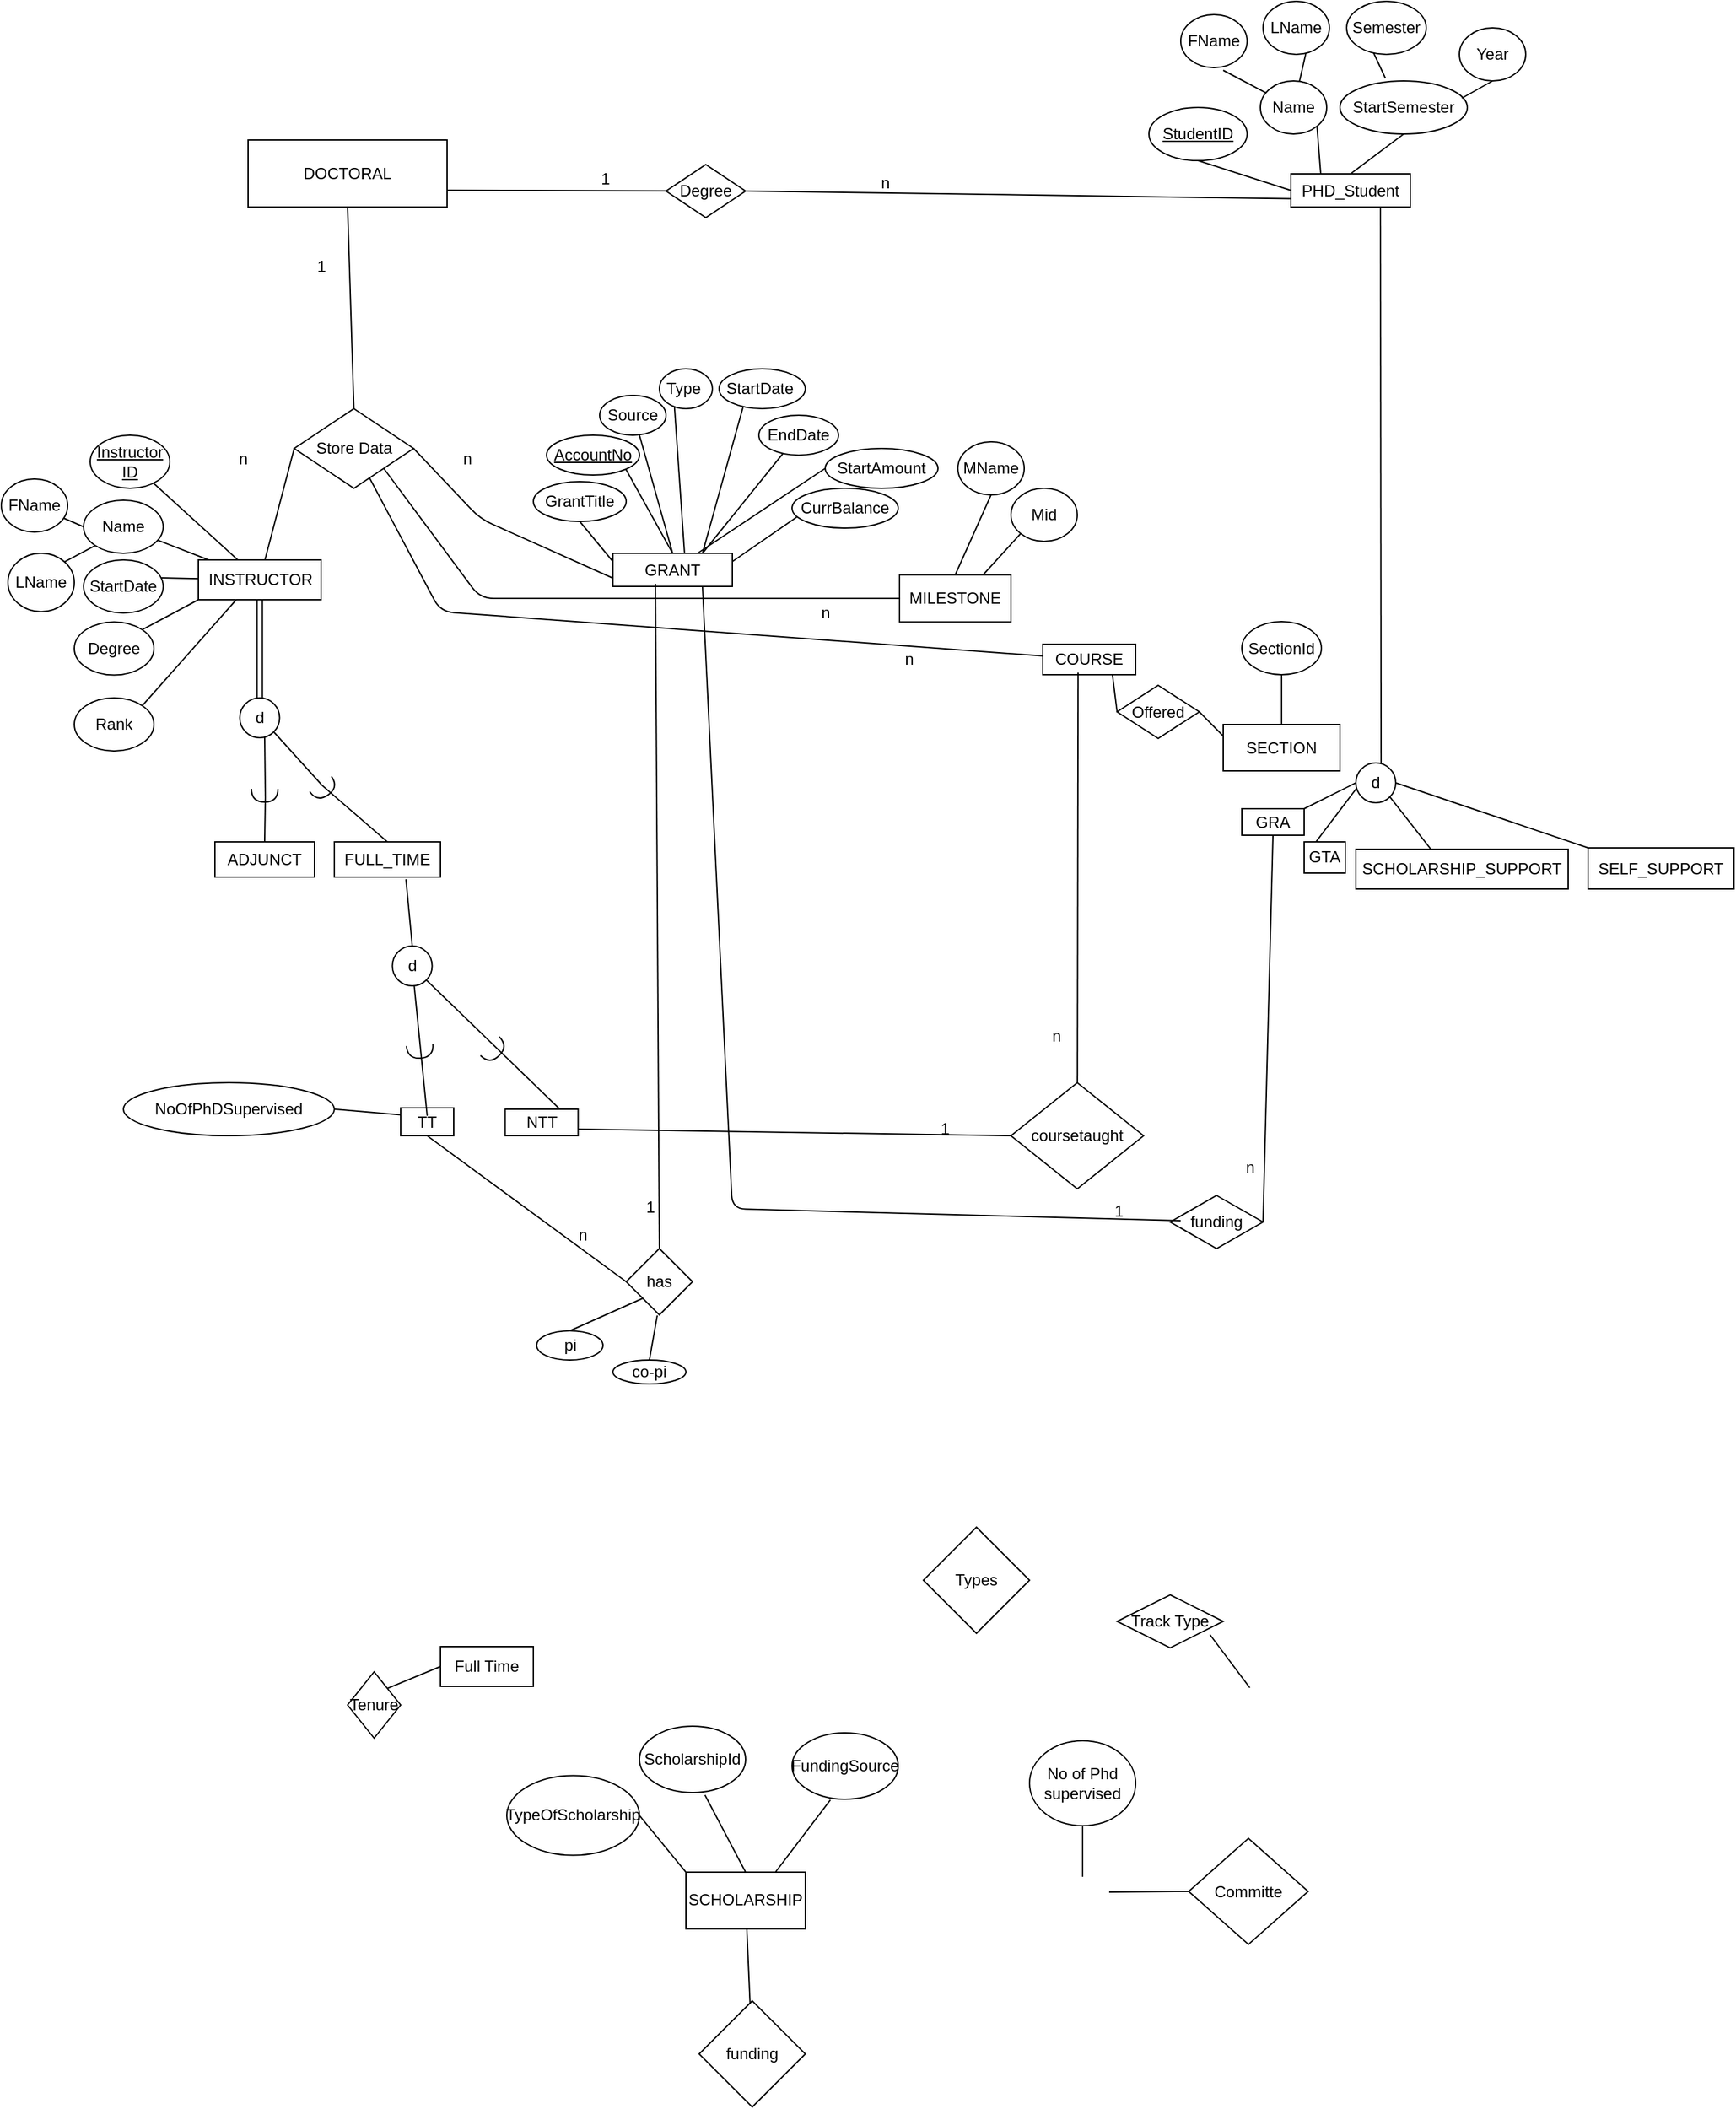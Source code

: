 <mxfile version="12.6.8"><diagram id="_pa3h3yvH7a_sV3kv3Lg" name="Page-1"><mxGraphModel dx="1951" dy="935" grid="1" gridSize="10" guides="1" tooltips="1" connect="1" arrows="1" fold="1" page="1" pageScale="1" pageWidth="850" pageHeight="1100" math="0" shadow="0"><root><mxCell id="0"/><mxCell id="1" parent="0"/><mxCell id="WvBuhONa6V1a3Xpja_k--3" value="" style="endArrow=none;html=1;exitX=0.5;exitY=0;exitDx=0;exitDy=0;entryX=0.5;entryY=1;entryDx=0;entryDy=0;" parent="1" source="WvBuhONa6V1a3Xpja_k--26" target="WvBuhONa6V1a3Xpja_k--8" edge="1"><mxGeometry width="50" height="50" relative="1" as="geometry"><mxPoint x="440" y="890" as="sourcePoint"/><mxPoint x="440" y="840" as="targetPoint"/></mxGeometry></mxCell><mxCell id="WvBuhONa6V1a3Xpja_k--4" value="" style="endArrow=none;html=1;exitX=1;exitY=0.5;exitDx=0;exitDy=0;entryX=0;entryY=0.75;entryDx=0;entryDy=0;" parent="1" source="WvBuhONa6V1a3Xpja_k--26" target="WvBuhONa6V1a3Xpja_k--28" edge="1"><mxGeometry width="50" height="50" relative="1" as="geometry"><mxPoint x="410" y="941" as="sourcePoint"/><mxPoint x="90" y="630" as="targetPoint"/><Array as="points"><mxPoint x="60" y="600"/></Array></mxGeometry></mxCell><mxCell id="WvBuhONa6V1a3Xpja_k--6" value="&lt;span style=&quot;color: rgba(0 , 0 , 0 , 0) ; font-family: monospace ; font-size: 0px&quot;&gt;%3CmxGraphModel%3E%3Croot%3E%3CmxCell%20id%3D%220%22%2F%3E%3CmxCell%20id%3D%221%22%20parent%3D%220%22%2F%3E%3CmxCell%20id%3D%222%22%20value%3D%22%22%20style%3D%22ellipse%3BwhiteSpace%3Dwrap%3Bhtml%3D1%3B%22%20vertex%3D%221%22%20parent%3D%221%22%3E%3CmxGeometry%20x%3D%22590%22%20y%3D%22-38.5%22%20width%3D%2250%22%20height%3D%2240%22%20as%3D%22geometry%22%2F%3E%3C%2FmxCell%3E%3C%2Froot%3E%3C%2FmxGraphModel%3E&lt;/span&gt;" style="text;html=1;align=center;verticalAlign=middle;resizable=0;points=[];autosize=1;" parent="1" vertex="1"><mxGeometry x="905" y="952" width="20" height="20" as="geometry"/></mxCell><mxCell id="WvBuhONa6V1a3Xpja_k--7" value="Degree" style="rhombus;whiteSpace=wrap;html=1;" parent="1" vertex="1"><mxGeometry x="200" y="333" width="60" height="40" as="geometry"/></mxCell><mxCell id="WvBuhONa6V1a3Xpja_k--8" value="DOCTORAL" style="rounded=0;whiteSpace=wrap;html=1;" parent="1" vertex="1"><mxGeometry x="-115" y="314.5" width="150" height="50.5" as="geometry"/></mxCell><mxCell id="WvBuhONa6V1a3Xpja_k--9" value="PHD_Student" style="rounded=0;whiteSpace=wrap;html=1;" parent="1" vertex="1"><mxGeometry x="671" y="340" width="90" height="25" as="geometry"/></mxCell><mxCell id="WvBuhONa6V1a3Xpja_k--10" value="" style="endArrow=none;html=1;entryX=0.66;entryY=0.9;entryDx=0;entryDy=0;entryPerimeter=0;" parent="1" edge="1" target="WvBuhONa6V1a3Xpja_k--14" source="WvBuhONa6V1a3Xpja_k--15"><mxGeometry width="50" height="50" relative="1" as="geometry"><mxPoint x="559" y="257.27" as="sourcePoint"/><mxPoint x="549" y="237.27" as="targetPoint"/></mxGeometry></mxCell><mxCell id="WvBuhONa6V1a3Xpja_k--11" value="" style="endArrow=none;html=1;exitX=0.317;exitY=0.9;exitDx=0;exitDy=0;exitPerimeter=0;entryX=0.357;entryY=-0.05;entryDx=0;entryDy=0;entryPerimeter=0;" parent="1" edge="1" target="WvBuhONa6V1a3Xpja_k--12" source="WvBuhONa6V1a3Xpja_k--17"><mxGeometry width="50" height="50" relative="1" as="geometry"><mxPoint x="678.5" y="290" as="sourcePoint"/><mxPoint x="678.5" y="320" as="targetPoint"/></mxGeometry></mxCell><mxCell id="WvBuhONa6V1a3Xpja_k--12" value="StartSemester" style="ellipse;whiteSpace=wrap;html=1;" parent="1" vertex="1"><mxGeometry x="708" y="270" width="96" height="40" as="geometry"/></mxCell><mxCell id="WvBuhONa6V1a3Xpja_k--13" value="FName" style="ellipse;whiteSpace=wrap;html=1;" parent="1" vertex="1"><mxGeometry x="588" y="220" width="50" height="40" as="geometry"/></mxCell><mxCell id="WvBuhONa6V1a3Xpja_k--14" value="LName" style="ellipse;whiteSpace=wrap;html=1;" parent="1" vertex="1"><mxGeometry x="650" y="210" width="50" height="40" as="geometry"/></mxCell><mxCell id="WvBuhONa6V1a3Xpja_k--15" value="Name" style="ellipse;whiteSpace=wrap;html=1;" parent="1" vertex="1"><mxGeometry x="648" y="270" width="50" height="40" as="geometry"/></mxCell><mxCell id="WvBuhONa6V1a3Xpja_k--16" value="&lt;u&gt;StudentID&lt;/u&gt;" style="ellipse;whiteSpace=wrap;html=1;" parent="1" vertex="1"><mxGeometry x="564" y="290" width="74" height="40" as="geometry"/></mxCell><mxCell id="WvBuhONa6V1a3Xpja_k--17" value="Semester" style="ellipse;whiteSpace=wrap;html=1;" parent="1" vertex="1"><mxGeometry x="713" y="210" width="60" height="40" as="geometry"/></mxCell><mxCell id="WvBuhONa6V1a3Xpja_k--18" value="" style="endArrow=none;html=1;exitX=1;exitY=0.75;exitDx=0;exitDy=0;" parent="1" source="WvBuhONa6V1a3Xpja_k--8" target="WvBuhONa6V1a3Xpja_k--7" edge="1"><mxGeometry width="50" height="50" relative="1" as="geometry"><mxPoint x="480" y="849" as="sourcePoint"/><mxPoint x="520" y="849" as="targetPoint"/></mxGeometry></mxCell><mxCell id="jL6N_yqXsqF9Ew5fKQh9-5" value="1" style="text;html=1;align=center;verticalAlign=middle;resizable=0;points=[];labelBackgroundColor=#ffffff;" vertex="1" connectable="0" parent="WvBuhONa6V1a3Xpja_k--18"><mxGeometry x="0.435" y="9" relative="1" as="geometry"><mxPoint as="offset"/></mxGeometry></mxCell><mxCell id="WvBuhONa6V1a3Xpja_k--19" value="" style="endArrow=none;html=1;entryX=0;entryY=0.75;entryDx=0;entryDy=0;exitX=1;exitY=0.5;exitDx=0;exitDy=0;" parent="1" target="WvBuhONa6V1a3Xpja_k--9" edge="1" source="WvBuhONa6V1a3Xpja_k--7"><mxGeometry width="50" height="50" relative="1" as="geometry"><mxPoint x="490" y="410" as="sourcePoint"/><mxPoint x="540" y="360" as="targetPoint"/></mxGeometry></mxCell><mxCell id="WvBuhONa6V1a3Xpja_k--20" value="" style="endArrow=none;html=1;entryX=0.64;entryY=1.05;entryDx=0;entryDy=0;entryPerimeter=0;" parent="1" source="WvBuhONa6V1a3Xpja_k--15" edge="1" target="WvBuhONa6V1a3Xpja_k--13"><mxGeometry width="50" height="50" relative="1" as="geometry"><mxPoint x="504" y="267.27" as="sourcePoint"/><mxPoint x="494" y="247.27" as="targetPoint"/></mxGeometry></mxCell><mxCell id="WvBuhONa6V1a3Xpja_k--21" value="" style="endArrow=none;html=1;entryX=1;entryY=1;entryDx=0;entryDy=0;exitX=0.25;exitY=0;exitDx=0;exitDy=0;" parent="1" edge="1" target="WvBuhONa6V1a3Xpja_k--15" source="WvBuhONa6V1a3Xpja_k--9"><mxGeometry width="50" height="50" relative="1" as="geometry"><mxPoint x="644" y="390" as="sourcePoint"/><mxPoint x="634" y="360" as="targetPoint"/></mxGeometry></mxCell><mxCell id="WvBuhONa6V1a3Xpja_k--22" value="" style="endArrow=none;html=1;exitX=0.5;exitY=1;exitDx=0;exitDy=0;entryX=0.5;entryY=0;entryDx=0;entryDy=0;" parent="1" source="WvBuhONa6V1a3Xpja_k--12" target="WvBuhONa6V1a3Xpja_k--9" edge="1"><mxGeometry width="50" height="50" relative="1" as="geometry"><mxPoint x="649" y="350" as="sourcePoint"/><mxPoint x="644" y="340" as="targetPoint"/></mxGeometry></mxCell><mxCell id="WvBuhONa6V1a3Xpja_k--23" value="" style="endArrow=none;html=1;exitX=0.5;exitY=1;exitDx=0;exitDy=0;entryX=0;entryY=0.5;entryDx=0;entryDy=0;" parent="1" target="WvBuhONa6V1a3Xpja_k--9" edge="1" source="WvBuhONa6V1a3Xpja_k--16"><mxGeometry width="50" height="50" relative="1" as="geometry"><mxPoint x="419" y="346" as="sourcePoint"/><mxPoint x="504" y="346" as="targetPoint"/></mxGeometry></mxCell><mxCell id="WvBuhONa6V1a3Xpja_k--24" value="Year" style="ellipse;whiteSpace=wrap;html=1;" parent="1" vertex="1"><mxGeometry x="798" y="230" width="50" height="40" as="geometry"/></mxCell><mxCell id="WvBuhONa6V1a3Xpja_k--25" value="" style="endArrow=none;html=1;exitX=0.5;exitY=1;exitDx=0;exitDy=0;entryX=0.957;entryY=0.325;entryDx=0;entryDy=0;entryPerimeter=0;" parent="1" edge="1" target="WvBuhONa6V1a3Xpja_k--12" source="WvBuhONa6V1a3Xpja_k--24"><mxGeometry width="50" height="50" relative="1" as="geometry"><mxPoint x="725" y="289" as="sourcePoint"/><mxPoint x="719.5" y="319" as="targetPoint"/></mxGeometry></mxCell><mxCell id="WvBuhONa6V1a3Xpja_k--26" value="Store Data" style="rhombus;whiteSpace=wrap;html=1;" parent="1" vertex="1"><mxGeometry x="-80.25" y="517" width="90" height="60" as="geometry"/></mxCell><mxCell id="WvBuhONa6V1a3Xpja_k--27" value="" style="endArrow=none;html=1;entryX=0;entryY=0.5;entryDx=0;entryDy=0;" parent="1" source="WvBuhONa6V1a3Xpja_k--1" target="WvBuhONa6V1a3Xpja_k--26" edge="1"><mxGeometry width="50" height="50" relative="1" as="geometry"><mxPoint x="340" y="980" as="sourcePoint"/><mxPoint x="-42" y="500" as="targetPoint"/></mxGeometry></mxCell><mxCell id="WvBuhONa6V1a3Xpja_k--28" value="GRANT" style="rounded=0;whiteSpace=wrap;html=1;" parent="1" vertex="1"><mxGeometry x="160" y="626" width="90" height="25" as="geometry"/></mxCell><mxCell id="WvBuhONa6V1a3Xpja_k--29" value="" style="endArrow=none;html=1;entryX=1;entryY=0.25;entryDx=0;entryDy=0;exitX=0.378;exitY=0.109;exitDx=0;exitDy=0;exitPerimeter=0;" parent="1" source="WvBuhONa6V1a3Xpja_k--38" target="WvBuhONa6V1a3Xpja_k--28" edge="1"><mxGeometry width="50" height="50" relative="1" as="geometry"><mxPoint x="330" y="1152" as="sourcePoint"/><mxPoint x="310" y="1127" as="targetPoint"/></mxGeometry></mxCell><mxCell id="WvBuhONa6V1a3Xpja_k--30" value="" style="endArrow=none;html=1;exitX=0.6;exitY=1;exitDx=0;exitDy=0;exitPerimeter=0;entryX=0.5;entryY=0;entryDx=0;entryDy=0;" parent="1" target="WvBuhONa6V1a3Xpja_k--28" edge="1" source="WvBuhONa6V1a3Xpja_k--36"><mxGeometry width="50" height="50" relative="1" as="geometry"><mxPoint x="220" y="1152" as="sourcePoint"/><mxPoint x="230" y="597" as="targetPoint"/></mxGeometry></mxCell><mxCell id="WvBuhONa6V1a3Xpja_k--31" value="" style="endArrow=none;html=1;exitX=0.28;exitY=0.867;exitDx=0;exitDy=0;exitPerimeter=0;entryX=0.6;entryY=0.02;entryDx=0;entryDy=0;entryPerimeter=0;" parent="1" target="WvBuhONa6V1a3Xpja_k--28" edge="1" source="WvBuhONa6V1a3Xpja_k--37"><mxGeometry width="50" height="50" relative="1" as="geometry"><mxPoint x="330" y="1082" as="sourcePoint"/><mxPoint x="236" y="597" as="targetPoint"/></mxGeometry></mxCell><mxCell id="WvBuhONa6V1a3Xpja_k--32" value="" style="endArrow=none;html=1;entryX=0.367;entryY=0.8;entryDx=0;entryDy=0;entryPerimeter=0;exitX=0.75;exitY=0;exitDx=0;exitDy=0;" parent="1" source="WvBuhONa6V1a3Xpja_k--28" edge="1" target="WvBuhONa6V1a3Xpja_k--40"><mxGeometry width="50" height="50" relative="1" as="geometry"><mxPoint x="260" y="617" as="sourcePoint"/><mxPoint x="220" y="1077" as="targetPoint"/></mxGeometry></mxCell><mxCell id="WvBuhONa6V1a3Xpja_k--33" value="" style="endArrow=none;html=1;entryX=0.5;entryY=1;entryDx=0;entryDy=0;exitX=0;exitY=0.25;exitDx=0;exitDy=0;" parent="1" target="WvBuhONa6V1a3Xpja_k--42" edge="1" source="WvBuhONa6V1a3Xpja_k--28"><mxGeometry width="50" height="50" relative="1" as="geometry"><mxPoint x="310" y="637" as="sourcePoint"/><mxPoint x="340" y="1157" as="targetPoint"/></mxGeometry></mxCell><mxCell id="WvBuhONa6V1a3Xpja_k--34" value="" style="endArrow=none;html=1;entryX=0.277;entryY=0.967;entryDx=0;entryDy=0;entryPerimeter=0;exitX=0.75;exitY=0;exitDx=0;exitDy=0;" parent="1" source="WvBuhONa6V1a3Xpja_k--28" target="WvBuhONa6V1a3Xpja_k--41" edge="1"><mxGeometry width="50" height="50" relative="1" as="geometry"><mxPoint x="248" y="597" as="sourcePoint"/><mxPoint x="210" y="1111.5" as="targetPoint"/></mxGeometry></mxCell><mxCell id="WvBuhONa6V1a3Xpja_k--35" value="" style="endArrow=none;html=1;entryX=0;entryY=0.5;entryDx=0;entryDy=0;" parent="1" source="WvBuhONa6V1a3Xpja_k--28" edge="1" target="WvBuhONa6V1a3Xpja_k--39"><mxGeometry width="50" height="50" relative="1" as="geometry"><mxPoint x="290" y="1152.25" as="sourcePoint"/><mxPoint x="276" y="1152" as="targetPoint"/></mxGeometry></mxCell><mxCell id="WvBuhONa6V1a3Xpja_k--36" value="Source" style="ellipse;whiteSpace=wrap;html=1;" parent="1" vertex="1"><mxGeometry x="150" y="507" width="50" height="30" as="geometry"/></mxCell><mxCell id="WvBuhONa6V1a3Xpja_k--37" value="Type&amp;nbsp;" style="ellipse;whiteSpace=wrap;html=1;" parent="1" vertex="1"><mxGeometry x="195" y="487" width="40" height="30" as="geometry"/></mxCell><mxCell id="WvBuhONa6V1a3Xpja_k--38" value="CurrBalance" style="ellipse;whiteSpace=wrap;html=1;" parent="1" vertex="1"><mxGeometry x="295" y="577" width="80" height="30" as="geometry"/></mxCell><mxCell id="WvBuhONa6V1a3Xpja_k--39" value="StartAmount" style="ellipse;whiteSpace=wrap;html=1;" parent="1" vertex="1"><mxGeometry x="320" y="547" width="85" height="30" as="geometry"/></mxCell><mxCell id="WvBuhONa6V1a3Xpja_k--40" value="EndDate" style="ellipse;whiteSpace=wrap;html=1;" parent="1" vertex="1"><mxGeometry x="270" y="522" width="60" height="30" as="geometry"/></mxCell><mxCell id="WvBuhONa6V1a3Xpja_k--41" value="StartDate&amp;nbsp;" style="ellipse;whiteSpace=wrap;html=1;" parent="1" vertex="1"><mxGeometry x="240" y="487" width="65" height="30" as="geometry"/></mxCell><mxCell id="WvBuhONa6V1a3Xpja_k--42" value="GrantTitle" style="ellipse;whiteSpace=wrap;html=1;" parent="1" vertex="1"><mxGeometry x="100" y="572" width="70" height="30" as="geometry"/></mxCell><mxCell id="WvBuhONa6V1a3Xpja_k--44" value="funding" style="rhombus;whiteSpace=wrap;html=1;" parent="1" vertex="1"><mxGeometry x="580" y="1110" width="70" height="40" as="geometry"/></mxCell><mxCell id="WvBuhONa6V1a3Xpja_k--46" value="" style="endArrow=none;html=1;" parent="1" source="WvBuhONa6V1a3Xpja_k--1" target="WvBuhONa6V1a3Xpja_k--47" edge="1"><mxGeometry width="50" height="50" relative="1" as="geometry"><mxPoint x="319" y="1170" as="sourcePoint"/><mxPoint x="1249" y="1046" as="targetPoint"/></mxGeometry></mxCell><mxCell id="WvBuhONa6V1a3Xpja_k--47" value="Instructor ID" style="ellipse;whiteSpace=wrap;html=1;fontStyle=4" parent="1" vertex="1"><mxGeometry x="-234" y="537" width="60" height="40" as="geometry"/></mxCell><mxCell id="WvBuhONa6V1a3Xpja_k--48" value="StartDate" style="ellipse;whiteSpace=wrap;html=1;" parent="1" vertex="1"><mxGeometry x="-239" y="631" width="60" height="40" as="geometry"/></mxCell><mxCell id="WvBuhONa6V1a3Xpja_k--49" value="Name" style="ellipse;whiteSpace=wrap;html=1;" parent="1" vertex="1"><mxGeometry x="-239" y="586" width="60" height="40" as="geometry"/></mxCell><mxCell id="WvBuhONa6V1a3Xpja_k--50" value="Degree" style="ellipse;whiteSpace=wrap;html=1;" parent="1" vertex="1"><mxGeometry x="-246" y="677.75" width="60" height="40" as="geometry"/></mxCell><mxCell id="WvBuhONa6V1a3Xpja_k--51" value="Rank" style="ellipse;whiteSpace=wrap;html=1;" parent="1" vertex="1"><mxGeometry x="-246" y="735" width="60" height="40" as="geometry"/></mxCell><mxCell id="WvBuhONa6V1a3Xpja_k--54" value="" style="endArrow=none;html=1;exitX=1;exitY=0;exitDx=0;exitDy=0;entryX=0;entryY=1;entryDx=0;entryDy=0;" parent="1" source="WvBuhONa6V1a3Xpja_k--56" target="WvBuhONa6V1a3Xpja_k--49" edge="1"><mxGeometry width="50" height="50" relative="1" as="geometry"><mxPoint x="289" y="1320" as="sourcePoint"/><mxPoint x="-221" y="629" as="targetPoint"/></mxGeometry></mxCell><mxCell id="WvBuhONa6V1a3Xpja_k--55" value="FName" style="ellipse;whiteSpace=wrap;html=1;" parent="1" vertex="1"><mxGeometry x="-301" y="570" width="50" height="40" as="geometry"/></mxCell><mxCell id="WvBuhONa6V1a3Xpja_k--56" value="LName" style="ellipse;whiteSpace=wrap;html=1;" parent="1" vertex="1"><mxGeometry x="-296" y="626" width="50" height="44" as="geometry"/></mxCell><mxCell id="WvBuhONa6V1a3Xpja_k--61" value="COURSE" style="rounded=0;whiteSpace=wrap;html=1;" parent="1" vertex="1"><mxGeometry x="484" y="694.5" width="70" height="23" as="geometry"/></mxCell><mxCell id="WvBuhONa6V1a3Xpja_k--62" value="SECTION" style="rounded=0;whiteSpace=wrap;html=1;" parent="1" vertex="1"><mxGeometry x="620" y="755" width="88" height="35" as="geometry"/></mxCell><mxCell id="WvBuhONa6V1a3Xpja_k--64" value="" style="endArrow=none;html=1;entryX=0.5;entryY=0;entryDx=0;entryDy=0;exitX=0;exitY=0.5;exitDx=0;exitDy=0;exitPerimeter=0;" parent="1" source="jL6N_yqXsqF9Ew5fKQh9-47" target="WvBuhONa6V1a3Xpja_k--67" edge="1"><mxGeometry width="50" height="50" relative="1" as="geometry"><mxPoint x="-47" y="819" as="sourcePoint"/><mxPoint x="418" y="1245" as="targetPoint"/></mxGeometry></mxCell><mxCell id="WvBuhONa6V1a3Xpja_k--65" value="Types" style="rhombus;whiteSpace=wrap;html=1;" parent="1" vertex="1"><mxGeometry x="394" y="1360" width="80" height="80" as="geometry"/></mxCell><mxCell id="WvBuhONa6V1a3Xpja_k--66" value="ADJUNCT&lt;span style=&quot;color: rgba(0 , 0 , 0 , 0) ; font-family: monospace ; font-size: 0px ; white-space: nowrap&quot;&gt;%3CmxGraphModel%3E%3Croot%3E%3CmxCell%20id%3D%220%22%2F%3E%3CmxCell%20id%3D%221%22%20parent%3D%220%22%2F%3E%3CmxCell%20id%3D%222%22%20value%3D%22Instructor%22%20style%3D%22rounded%3D0%3BwhiteSpace%3Dwrap%3Bhtml%3D1%3B%22%20vertex%3D%221%22%20parent%3D%221%22%3E%3CmxGeometry%20x%3D%2250%22%20y%3D%22135%22%20width%3D%22120%22%20height%3D%2260%22%20as%3D%22geometry%22%2F%3E%3C%2FmxCell%3E%3C%2Froot%3E%3C%2FmxGraphModel%3E&lt;/span&gt;" style="rounded=0;whiteSpace=wrap;html=1;" parent="1" vertex="1"><mxGeometry x="-140" y="843.5" width="75" height="26.5" as="geometry"/></mxCell><mxCell id="WvBuhONa6V1a3Xpja_k--67" value="FULL_TIME" style="rounded=0;whiteSpace=wrap;html=1;" parent="1" vertex="1"><mxGeometry x="-50" y="843.5" width="80" height="26.5" as="geometry"/></mxCell><mxCell id="WvBuhONa6V1a3Xpja_k--68" value="" style="endArrow=none;html=1;" parent="1" edge="1"><mxGeometry width="50" height="50" relative="1" as="geometry"><mxPoint x="-102" y="810" as="sourcePoint"/><mxPoint x="-102.5" y="762.5" as="targetPoint"/></mxGeometry></mxCell><mxCell id="WvBuhONa6V1a3Xpja_k--70" value="" style="endArrow=none;html=1;entryX=0.5;entryY=1;entryDx=0;entryDy=0;exitX=1;exitY=0.5;exitDx=0;exitDy=0;" parent="1" edge="1" target="WvBuhONa6V1a3Xpja_k--94" source="WvBuhONa6V1a3Xpja_k--44"><mxGeometry width="50" height="50" relative="1" as="geometry"><mxPoint x="658" y="1150" as="sourcePoint"/><mxPoint x="620" y="1120" as="targetPoint"/></mxGeometry></mxCell><mxCell id="jL6N_yqXsqF9Ew5fKQh9-83" value="n" style="text;html=1;align=center;verticalAlign=middle;resizable=0;points=[];labelBackgroundColor=#ffffff;" vertex="1" connectable="0" parent="WvBuhONa6V1a3Xpja_k--70"><mxGeometry x="-0.72" y="6" relative="1" as="geometry"><mxPoint x="-5" as="offset"/></mxGeometry></mxCell><mxCell id="WvBuhONa6V1a3Xpja_k--71" value="Track Type" style="rhombus;whiteSpace=wrap;html=1;" parent="1" vertex="1"><mxGeometry x="540" y="1411" width="80" height="40" as="geometry"/></mxCell><mxCell id="WvBuhONa6V1a3Xpja_k--72" value="" style="endArrow=none;html=1;" parent="1" edge="1"><mxGeometry width="50" height="50" relative="1" as="geometry"><mxPoint x="610" y="1441" as="sourcePoint"/><mxPoint x="640" y="1481" as="targetPoint"/></mxGeometry></mxCell><mxCell id="WvBuhONa6V1a3Xpja_k--73" value="NTT" style="rounded=0;whiteSpace=wrap;html=1;" parent="1" vertex="1"><mxGeometry x="78.75" y="1045" width="55" height="20" as="geometry"/></mxCell><mxCell id="WvBuhONa6V1a3Xpja_k--74" value="" style="endArrow=none;html=1;exitX=1;exitY=0.5;exitDx=0;exitDy=0;entryX=0;entryY=0.25;entryDx=0;entryDy=0;" parent="1" source="WvBuhONa6V1a3Xpja_k--75" target="WvBuhONa6V1a3Xpja_k--122" edge="1"><mxGeometry width="50" height="50" relative="1" as="geometry"><mxPoint x="465" y="1640" as="sourcePoint"/><mxPoint x="20" y="1262" as="targetPoint"/></mxGeometry></mxCell><mxCell id="WvBuhONa6V1a3Xpja_k--75" value="NoOfPhDSupervised" style="ellipse;whiteSpace=wrap;html=1;" parent="1" vertex="1"><mxGeometry x="-209" y="1025" width="159" height="40" as="geometry"/></mxCell><mxCell id="WvBuhONa6V1a3Xpja_k--76" value="coursetaught" style="rhombus;whiteSpace=wrap;html=1;" parent="1" vertex="1"><mxGeometry x="460" y="1025" width="100" height="80" as="geometry"/></mxCell><mxCell id="WvBuhONa6V1a3Xpja_k--77" value="" style="endArrow=none;html=1;entryX=0;entryY=0.5;entryDx=0;entryDy=0;exitX=1;exitY=0.75;exitDx=0;exitDy=0;" parent="1" target="WvBuhONa6V1a3Xpja_k--76" edge="1" source="WvBuhONa6V1a3Xpja_k--73"><mxGeometry width="50" height="50" relative="1" as="geometry"><mxPoint x="680" y="1630" as="sourcePoint"/><mxPoint x="730" y="1580" as="targetPoint"/></mxGeometry></mxCell><mxCell id="WvBuhONa6V1a3Xpja_k--78" value="" style="endArrow=none;html=1;entryX=0.38;entryY=0.931;entryDx=0;entryDy=0;entryPerimeter=0;" parent="1" source="WvBuhONa6V1a3Xpja_k--76" target="WvBuhONa6V1a3Xpja_k--61" edge="1"><mxGeometry width="50" height="50" relative="1" as="geometry"><mxPoint x="714.96" y="1263" as="sourcePoint"/><mxPoint x="815" y="1087" as="targetPoint"/></mxGeometry></mxCell><mxCell id="WvBuhONa6V1a3Xpja_k--79" value="" style="endArrow=none;html=1;entryX=0.967;entryY=0.338;entryDx=0;entryDy=0;entryPerimeter=0;" parent="1" source="WvBuhONa6V1a3Xpja_k--1" target="WvBuhONa6V1a3Xpja_k--48" edge="1"><mxGeometry width="50" height="50" relative="1" as="geometry"><mxPoint x="439" y="1215" as="sourcePoint"/><mxPoint x="489" y="1165" as="targetPoint"/></mxGeometry></mxCell><mxCell id="WvBuhONa6V1a3Xpja_k--80" value="" style="endArrow=none;html=1;entryX=1;entryY=0;entryDx=0;entryDy=0;exitX=0;exitY=1;exitDx=0;exitDy=0;" parent="1" source="WvBuhONa6V1a3Xpja_k--1" target="WvBuhONa6V1a3Xpja_k--50" edge="1"><mxGeometry width="50" height="50" relative="1" as="geometry"><mxPoint x="-91" y="640" as="sourcePoint"/><mxPoint x="511" y="1215" as="targetPoint"/></mxGeometry></mxCell><mxCell id="WvBuhONa6V1a3Xpja_k--81" value="" style="endArrow=none;html=1;entryX=1;entryY=0;entryDx=0;entryDy=0;exitX=0.333;exitY=0.917;exitDx=0;exitDy=0;exitPerimeter=0;" parent="1" source="WvBuhONa6V1a3Xpja_k--1" target="WvBuhONa6V1a3Xpja_k--51" edge="1"><mxGeometry width="50" height="50" relative="1" as="geometry"><mxPoint x="-101" y="660" as="sourcePoint"/><mxPoint x="-162.02" y="741" as="targetPoint"/></mxGeometry></mxCell><mxCell id="WvBuhONa6V1a3Xpja_k--83" value="" style="endArrow=none;html=1;entryX=0;entryY=0.5;entryDx=0;entryDy=0;exitX=1;exitY=1;exitDx=0;exitDy=0;" parent="1" source="WvBuhONa6V1a3Xpja_k--26" edge="1" target="WvBuhONa6V1a3Xpja_k--134"><mxGeometry width="50" height="50" relative="1" as="geometry"><mxPoint x="-28" y="490" as="sourcePoint"/><mxPoint x="790" y="490" as="targetPoint"/><Array as="points"><mxPoint x="60" y="660"/></Array></mxGeometry></mxCell><mxCell id="WvBuhONa6V1a3Xpja_k--85" value="" style="endArrow=none;html=1;entryX=0.5;entryY=1;entryDx=0;entryDy=0;" parent="1" source="WvBuhONa6V1a3Xpja_k--62" target="WvBuhONa6V1a3Xpja_k--86" edge="1"><mxGeometry width="50" height="50" relative="1" as="geometry"><mxPoint x="1047" y="1026" as="sourcePoint"/><mxPoint x="1097" y="976" as="targetPoint"/></mxGeometry></mxCell><mxCell id="WvBuhONa6V1a3Xpja_k--86" value="SectionId" style="ellipse;whiteSpace=wrap;html=1;" parent="1" vertex="1"><mxGeometry x="634" y="677.5" width="60" height="40" as="geometry"/></mxCell><mxCell id="WvBuhONa6V1a3Xpja_k--87" value="" style="endArrow=none;html=1;entryX=0;entryY=0.5;entryDx=0;entryDy=0;exitX=0.75;exitY=1;exitDx=0;exitDy=0;" parent="1" source="WvBuhONa6V1a3Xpja_k--61" target="WvBuhONa6V1a3Xpja_k--84" edge="1"><mxGeometry width="50" height="50" relative="1" as="geometry"><mxPoint x="870" y="1087" as="sourcePoint"/><mxPoint x="910" y="1087" as="targetPoint"/></mxGeometry></mxCell><mxCell id="WvBuhONa6V1a3Xpja_k--89" value="" style="endArrow=none;html=1;" parent="1" target="WvBuhONa6V1a3Xpja_k--26" edge="1" source="WvBuhONa6V1a3Xpja_k--61"><mxGeometry width="50" height="50" relative="1" as="geometry"><mxPoint x="517" y="860" as="sourcePoint"/><mxPoint x="437" y="885" as="targetPoint"/><Array as="points"><mxPoint x="30" y="670"/></Array></mxGeometry></mxCell><mxCell id="jL6N_yqXsqF9Ew5fKQh9-39" value="n" style="text;html=1;align=center;verticalAlign=middle;resizable=0;points=[];labelBackgroundColor=#ffffff;" vertex="1" connectable="0" parent="WvBuhONa6V1a3Xpja_k--89"><mxGeometry x="-0.646" y="10" relative="1" as="geometry"><mxPoint as="offset"/></mxGeometry></mxCell><mxCell id="WvBuhONa6V1a3Xpja_k--91" value="" style="endArrow=none;html=1;entryX=0.5;entryY=1;entryDx=0;entryDy=0;exitX=0.5;exitY=0;exitDx=0;exitDy=0;" parent="1" source="jL6N_yqXsqF9Ew5fKQh9-80" target="WvBuhONa6V1a3Xpja_k--95" edge="1"><mxGeometry width="50" height="50" relative="1" as="geometry"><mxPoint x="738" y="790" as="sourcePoint"/><mxPoint x="1100" y="820" as="targetPoint"/><Array as="points"/></mxGeometry></mxCell><mxCell id="WvBuhONa6V1a3Xpja_k--92" value="" style="endArrow=none;html=1;exitX=1;exitY=1;exitDx=0;exitDy=0;entryX=0.5;entryY=1;entryDx=0;entryDy=0;" parent="1" source="jL6N_yqXsqF9Ew5fKQh9-80" target="WvBuhONa6V1a3Xpja_k--96" edge="1"><mxGeometry width="50" height="50" relative="1" as="geometry"><mxPoint x="750.5" y="802.5" as="sourcePoint"/><mxPoint x="1050" y="720" as="targetPoint"/></mxGeometry></mxCell><mxCell id="WvBuhONa6V1a3Xpja_k--93" value="" style="endArrow=none;html=1;entryX=1;entryY=0;entryDx=0;entryDy=0;exitX=0;exitY=0.5;exitDx=0;exitDy=0;" parent="1" source="jL6N_yqXsqF9Ew5fKQh9-80" target="WvBuhONa6V1a3Xpja_k--94" edge="1"><mxGeometry width="50" height="50" relative="1" as="geometry"><mxPoint x="727.583" y="829.583" as="sourcePoint"/><mxPoint x="810" y="720" as="targetPoint"/></mxGeometry></mxCell><mxCell id="WvBuhONa6V1a3Xpja_k--94" value="GRA" style="rounded=0;whiteSpace=wrap;html=1;" parent="1" vertex="1"><mxGeometry x="634" y="818.5" width="47" height="20" as="geometry"/></mxCell><mxCell id="WvBuhONa6V1a3Xpja_k--95" value="GTA" style="rounded=0;whiteSpace=wrap;html=1;direction=south;" parent="1" vertex="1"><mxGeometry x="681" y="843.5" width="31" height="23.5" as="geometry"/></mxCell><mxCell id="WvBuhONa6V1a3Xpja_k--96" value="SCHOLARSHIP_SUPPORT" style="rounded=0;whiteSpace=wrap;html=1;" parent="1" vertex="1"><mxGeometry x="720" y="849" width="160" height="30" as="geometry"/></mxCell><mxCell id="WvBuhONa6V1a3Xpja_k--97" value="SELF_SUPPORT" style="rounded=0;whiteSpace=wrap;html=1;" parent="1" vertex="1"><mxGeometry x="895" y="848" width="110" height="31" as="geometry"/></mxCell><mxCell id="WvBuhONa6V1a3Xpja_k--98" value="" style="endArrow=none;html=1;entryX=0;entryY=0;entryDx=0;entryDy=0;exitX=1;exitY=0.5;exitDx=0;exitDy=0;" parent="1" source="jL6N_yqXsqF9Ew5fKQh9-80" target="WvBuhONa6V1a3Xpja_k--97" edge="1"><mxGeometry width="50" height="50" relative="1" as="geometry"><mxPoint x="757" y="812" as="sourcePoint"/><mxPoint x="920" y="750" as="targetPoint"/><Array as="points"/></mxGeometry></mxCell><mxCell id="WvBuhONa6V1a3Xpja_k--101" value="&lt;u&gt;AccountNo&lt;/u&gt;" style="ellipse;whiteSpace=wrap;html=1;" parent="1" vertex="1"><mxGeometry x="110" y="537" width="70" height="30" as="geometry"/></mxCell><mxCell id="WvBuhONa6V1a3Xpja_k--102" value="" style="endArrow=none;html=1;exitX=0.5;exitY=0;exitDx=0;exitDy=0;entryX=1;entryY=1;entryDx=0;entryDy=0;" parent="1" source="WvBuhONa6V1a3Xpja_k--28" target="WvBuhONa6V1a3Xpja_k--101" edge="1"><mxGeometry width="50" height="50" relative="1" as="geometry"><mxPoint x="273.355" y="1104.5" as="sourcePoint"/><mxPoint x="250" y="557" as="targetPoint"/><Array as="points"/></mxGeometry></mxCell><mxCell id="WvBuhONa6V1a3Xpja_k--105" value="" style="endArrow=none;html=1;entryX=0.75;entryY=1;entryDx=0;entryDy=0;" parent="1" target="WvBuhONa6V1a3Xpja_k--9" edge="1"><mxGeometry width="50" height="50" relative="1" as="geometry"><mxPoint x="739" y="790" as="sourcePoint"/><mxPoint x="850" y="340" as="targetPoint"/></mxGeometry></mxCell><mxCell id="WvBuhONa6V1a3Xpja_k--115" value="" style="endArrow=none;html=1;exitX=0.75;exitY=0;exitDx=0;exitDy=0;entryX=0;entryY=1;entryDx=0;entryDy=0;" parent="1" source="WvBuhONa6V1a3Xpja_k--134" target="WvBuhONa6V1a3Xpja_k--117" edge="1"><mxGeometry width="50" height="50" relative="1" as="geometry"><mxPoint x="95" y="794.5" as="sourcePoint"/><mxPoint x="155" y="750" as="targetPoint"/></mxGeometry></mxCell><mxCell id="WvBuhONa6V1a3Xpja_k--116" value="MName" style="ellipse;whiteSpace=wrap;html=1;" parent="1" vertex="1"><mxGeometry x="420" y="542" width="50" height="40" as="geometry"/></mxCell><mxCell id="WvBuhONa6V1a3Xpja_k--117" value="Mid" style="ellipse;whiteSpace=wrap;html=1;" parent="1" vertex="1"><mxGeometry x="460" y="577" width="50" height="40" as="geometry"/></mxCell><mxCell id="WvBuhONa6V1a3Xpja_k--118" value="" style="endArrow=none;html=1;entryX=0.5;entryY=1;entryDx=0;entryDy=0;exitX=0.5;exitY=0;exitDx=0;exitDy=0;" parent="1" source="WvBuhONa6V1a3Xpja_k--134" target="WvBuhONa6V1a3Xpja_k--116" edge="1"><mxGeometry width="50" height="50" relative="1" as="geometry"><mxPoint x="87.6" y="802.802" as="sourcePoint"/><mxPoint x="162.322" y="764.142" as="targetPoint"/></mxGeometry></mxCell><mxCell id="WvBuhONa6V1a3Xpja_k--120" value="No of Phd supervised" style="ellipse;whiteSpace=wrap;html=1;" parent="1" vertex="1"><mxGeometry x="474" y="1521" width="80" height="64" as="geometry"/></mxCell><mxCell id="WvBuhONa6V1a3Xpja_k--121" value="Committe" style="rhombus;whiteSpace=wrap;html=1;" parent="1" vertex="1"><mxGeometry x="594" y="1594.5" width="90" height="80" as="geometry"/></mxCell><mxCell id="WvBuhONa6V1a3Xpja_k--122" value="TT" style="rounded=0;whiteSpace=wrap;html=1;" parent="1" vertex="1"><mxGeometry y="1044" width="40" height="21" as="geometry"/></mxCell><mxCell id="WvBuhONa6V1a3Xpja_k--123" value="" style="endArrow=none;html=1;entryX=0.5;entryY=1;entryDx=0;entryDy=0;" parent="1" edge="1"><mxGeometry width="50" height="50" relative="1" as="geometry"><mxPoint x="514" y="1623.5" as="sourcePoint"/><mxPoint x="514" y="1585.0" as="targetPoint"/></mxGeometry></mxCell><mxCell id="WvBuhONa6V1a3Xpja_k--124" value="" style="endArrow=none;html=1;entryX=0;entryY=0.5;entryDx=0;entryDy=0;" parent="1" edge="1"><mxGeometry width="50" height="50" relative="1" as="geometry"><mxPoint x="534" y="1635" as="sourcePoint"/><mxPoint x="594" y="1634.5" as="targetPoint"/></mxGeometry></mxCell><mxCell id="WvBuhONa6V1a3Xpja_k--128" value="" style="endArrow=none;html=1;exitX=0.5;exitY=0;exitDx=0;exitDy=0;" parent="1" source="WvBuhONa6V1a3Xpja_k--130" edge="1"><mxGeometry width="50" height="50" relative="1" as="geometry"><mxPoint x="95" y="1662" as="sourcePoint"/><mxPoint x="193.4" y="1200.4" as="targetPoint"/></mxGeometry></mxCell><mxCell id="WvBuhONa6V1a3Xpja_k--129" value="" style="endArrow=none;html=1;entryX=0;entryY=1;entryDx=0;entryDy=0;exitX=0.5;exitY=0;exitDx=0;exitDy=0;" parent="1" source="WvBuhONa6V1a3Xpja_k--131" target="WvBuhONa6V1a3Xpja_k--135" edge="1"><mxGeometry width="50" height="50" relative="1" as="geometry"><mxPoint x="37.5" y="1760" as="sourcePoint"/><mxPoint x="100" y="1185.5" as="targetPoint"/></mxGeometry></mxCell><mxCell id="WvBuhONa6V1a3Xpja_k--130" value="co-pi" style="ellipse;whiteSpace=wrap;html=1;" parent="1" vertex="1"><mxGeometry x="160" y="1234" width="55" height="18" as="geometry"/></mxCell><mxCell id="WvBuhONa6V1a3Xpja_k--131" value="pi" style="ellipse;whiteSpace=wrap;html=1;" parent="1" vertex="1"><mxGeometry x="102.5" y="1212" width="50" height="22" as="geometry"/></mxCell><mxCell id="WvBuhONa6V1a3Xpja_k--132" value="" style="endArrow=none;html=1;entryX=0.75;entryY=1;entryDx=0;entryDy=0;exitX=0.113;exitY=0.475;exitDx=0;exitDy=0;exitPerimeter=0;" parent="1" source="WvBuhONa6V1a3Xpja_k--44" target="WvBuhONa6V1a3Xpja_k--28" edge="1"><mxGeometry width="50" height="50" relative="1" as="geometry"><mxPoint x="620" y="1160" as="sourcePoint"/><mxPoint x="248.387" y="1798.387" as="targetPoint"/><Array as="points"><mxPoint x="250" y="1120"/></Array></mxGeometry></mxCell><mxCell id="WvBuhONa6V1a3Xpja_k--133" value="" style="endArrow=none;html=1;" parent="1" source="WvBuhONa6V1a3Xpja_k--49" target="WvBuhONa6V1a3Xpja_k--1" edge="1"><mxGeometry width="50" height="50" relative="1" as="geometry"><mxPoint x="-168" y="618" as="sourcePoint"/><mxPoint x="-118.39" y="665.5" as="targetPoint"/></mxGeometry></mxCell><mxCell id="WvBuhONa6V1a3Xpja_k--134" value="MILESTONE" style="rounded=0;whiteSpace=wrap;html=1;" parent="1" vertex="1"><mxGeometry x="376" y="642.25" width="84" height="35.5" as="geometry"/></mxCell><mxCell id="jL6N_yqXsqF9Ew5fKQh9-13" value="n" style="text;html=1;align=center;verticalAlign=middle;resizable=0;points=[];autosize=1;" vertex="1" parent="1"><mxGeometry x="355" y="337" width="20" height="20" as="geometry"/></mxCell><mxCell id="jL6N_yqXsqF9Ew5fKQh9-14" value="1" style="text;html=1;align=center;verticalAlign=middle;resizable=0;points=[];autosize=1;" vertex="1" parent="1"><mxGeometry x="-70" y="400" width="20" height="20" as="geometry"/></mxCell><mxCell id="jL6N_yqXsqF9Ew5fKQh9-17" value="" style="endArrow=none;html=1;exitX=0;exitY=0.5;exitDx=0;exitDy=0;" edge="1" parent="1" source="WvBuhONa6V1a3Xpja_k--49" target="WvBuhONa6V1a3Xpja_k--55"><mxGeometry width="50" height="50" relative="1" as="geometry"><mxPoint x="295.736" y="1210.12" as="sourcePoint"/><mxPoint x="285.177" y="1214.116" as="targetPoint"/></mxGeometry></mxCell><mxCell id="WvBuhONa6V1a3Xpja_k--135" value="has" style="rhombus;whiteSpace=wrap;html=1;" parent="1" vertex="1"><mxGeometry x="170" y="1150" width="50" height="50" as="geometry"/></mxCell><mxCell id="WvBuhONa6V1a3Xpja_k--1" value="INSTRUCTOR" style="rounded=0;whiteSpace=wrap;html=1;" parent="1" vertex="1"><mxGeometry x="-152.5" y="631" width="92.5" height="30" as="geometry"/></mxCell><mxCell id="jL6N_yqXsqF9Ew5fKQh9-22" value="n" style="text;html=1;align=center;verticalAlign=middle;resizable=0;points=[];autosize=1;" vertex="1" parent="1"><mxGeometry x="-129" y="545" width="20" height="20" as="geometry"/></mxCell><mxCell id="jL6N_yqXsqF9Ew5fKQh9-35" value="n" style="text;html=1;align=center;verticalAlign=middle;resizable=0;points=[];autosize=1;" vertex="1" parent="1"><mxGeometry x="40" y="545" width="20" height="20" as="geometry"/></mxCell><mxCell id="jL6N_yqXsqF9Ew5fKQh9-38" value="n" style="text;html=1;align=center;verticalAlign=middle;resizable=0;points=[];autosize=1;" vertex="1" parent="1"><mxGeometry x="310" y="661" width="20" height="20" as="geometry"/></mxCell><mxCell id="jL6N_yqXsqF9Ew5fKQh9-40" value="d" style="ellipse;whiteSpace=wrap;html=1;aspect=fixed;" vertex="1" parent="1"><mxGeometry x="-121.25" y="735" width="30" height="30" as="geometry"/></mxCell><mxCell id="jL6N_yqXsqF9Ew5fKQh9-41" value="" style="shape=link;html=1;entryX=0.5;entryY=1;entryDx=0;entryDy=0;" edge="1" parent="1" source="jL6N_yqXsqF9Ew5fKQh9-40" target="WvBuhONa6V1a3Xpja_k--1"><mxGeometry width="50" height="50" relative="1" as="geometry"><mxPoint x="-100" y="730" as="sourcePoint"/><mxPoint x="-50" y="765" as="targetPoint"/></mxGeometry></mxCell><mxCell id="jL6N_yqXsqF9Ew5fKQh9-46" value="" style="shape=requiredInterface;html=1;verticalLabelPosition=bottom;rotation=90;" vertex="1" parent="1"><mxGeometry x="-107.5" y="798.5" width="10" height="20" as="geometry"/></mxCell><mxCell id="jL6N_yqXsqF9Ew5fKQh9-51" value="" style="endArrow=none;html=1;exitX=0.5;exitY=0;exitDx=0;exitDy=0;" edge="1" parent="1" source="WvBuhONa6V1a3Xpja_k--66"><mxGeometry width="50" height="50" relative="1" as="geometry"><mxPoint x="-102.5" y="923.5" as="sourcePoint"/><mxPoint x="-102" y="810" as="targetPoint"/></mxGeometry></mxCell><mxCell id="jL6N_yqXsqF9Ew5fKQh9-47" value="" style="shape=requiredInterface;html=1;verticalLabelPosition=bottom;rotation=55;" vertex="1" parent="1"><mxGeometry x="-62.5" y="794" width="10" height="20" as="geometry"/></mxCell><mxCell id="jL6N_yqXsqF9Ew5fKQh9-52" value="" style="endArrow=none;html=1;exitX=1;exitY=1;exitDx=0;exitDy=0;" edge="1" parent="1" source="jL6N_yqXsqF9Ew5fKQh9-40"><mxGeometry width="50" height="50" relative="1" as="geometry"><mxPoint x="-95.643" y="760.607" as="sourcePoint"/><mxPoint x="-60" y="800" as="targetPoint"/></mxGeometry></mxCell><mxCell id="jL6N_yqXsqF9Ew5fKQh9-53" value="" style="endArrow=none;html=1;exitX=0.675;exitY=1.063;exitDx=0;exitDy=0;exitPerimeter=0;entryX=0.5;entryY=0;entryDx=0;entryDy=0;" edge="1" parent="1" source="WvBuhONa6V1a3Xpja_k--67" target="jL6N_yqXsqF9Ew5fKQh9-60"><mxGeometry width="50" height="50" relative="1" as="geometry"><mxPoint x="-99" y="1280" as="sourcePoint"/><mxPoint x="15" y="1050" as="targetPoint"/></mxGeometry></mxCell><mxCell id="jL6N_yqXsqF9Ew5fKQh9-61" value="" style="shape=requiredInterface;html=1;verticalLabelPosition=bottom;rotation=85;" vertex="1" parent="1"><mxGeometry x="9.75" y="991.5" width="10" height="20" as="geometry"/></mxCell><mxCell id="jL6N_yqXsqF9Ew5fKQh9-62" value="" style="shape=requiredInterface;html=1;verticalLabelPosition=bottom;rotation=45;" vertex="1" parent="1"><mxGeometry x="65.75" y="991" width="10" height="20" as="geometry"/></mxCell><mxCell id="jL6N_yqXsqF9Ew5fKQh9-63" value="" style="endArrow=none;html=1;exitX=1;exitY=1;exitDx=0;exitDy=0;entryX=0.75;entryY=0;entryDx=0;entryDy=0;" edge="1" source="jL6N_yqXsqF9Ew5fKQh9-60" target="WvBuhONa6V1a3Xpja_k--73" parent="1"><mxGeometry width="50" height="50" relative="1" as="geometry"><mxPoint x="35.607" y="1085.607" as="sourcePoint"/><mxPoint x="100" y="1030" as="targetPoint"/></mxGeometry></mxCell><mxCell id="jL6N_yqXsqF9Ew5fKQh9-60" value="d" style="ellipse;whiteSpace=wrap;html=1;aspect=fixed;" vertex="1" parent="1"><mxGeometry x="-6.25" y="922" width="30" height="30" as="geometry"/></mxCell><mxCell id="jL6N_yqXsqF9Ew5fKQh9-68" value="" style="endArrow=none;html=1;" edge="1" parent="1" target="jL6N_yqXsqF9Ew5fKQh9-60"><mxGeometry width="50" height="50" relative="1" as="geometry"><mxPoint x="20" y="1050" as="sourcePoint"/><mxPoint x="28.75" y="1087.5" as="targetPoint"/><Array as="points"/></mxGeometry></mxCell><mxCell id="jL6N_yqXsqF9Ew5fKQh9-74" value="1" style="text;html=1;align=center;verticalAlign=middle;resizable=0;points=[];autosize=1;" vertex="1" parent="1"><mxGeometry x="400" y="1050" width="20" height="20" as="geometry"/></mxCell><mxCell id="jL6N_yqXsqF9Ew5fKQh9-75" value="n" style="text;html=1;align=center;verticalAlign=middle;resizable=0;points=[];autosize=1;" vertex="1" parent="1"><mxGeometry x="484" y="980" width="20" height="20" as="geometry"/></mxCell><mxCell id="WvBuhONa6V1a3Xpja_k--84" value="Offered" style="rhombus;whiteSpace=wrap;html=1;" parent="1" vertex="1"><mxGeometry x="540" y="725.5" width="62" height="40" as="geometry"/></mxCell><mxCell id="jL6N_yqXsqF9Ew5fKQh9-78" value="" style="endArrow=none;html=1;entryX=1;entryY=0.5;entryDx=0;entryDy=0;exitX=0;exitY=0.25;exitDx=0;exitDy=0;" edge="1" parent="1" source="WvBuhONa6V1a3Xpja_k--62" target="WvBuhONa6V1a3Xpja_k--84"><mxGeometry width="50" height="50" relative="1" as="geometry"><mxPoint x="730.001" y="1045" as="sourcePoint"/><mxPoint x="749.44" y="884" as="targetPoint"/></mxGeometry></mxCell><mxCell id="jL6N_yqXsqF9Ew5fKQh9-80" value="d" style="ellipse;whiteSpace=wrap;html=1;aspect=fixed;" vertex="1" parent="1"><mxGeometry x="720" y="784" width="30" height="30" as="geometry"/></mxCell><mxCell id="jL6N_yqXsqF9Ew5fKQh9-82" value="1" style="text;html=1;align=center;verticalAlign=middle;resizable=0;points=[];autosize=1;" vertex="1" parent="1"><mxGeometry x="531" y="1112" width="20" height="20" as="geometry"/></mxCell><mxCell id="jL6N_yqXsqF9Ew5fKQh9-84" value="" style="endArrow=none;html=1;exitX=0.5;exitY=0;exitDx=0;exitDy=0;entryX=0.356;entryY=0.92;entryDx=0;entryDy=0;entryPerimeter=0;" edge="1" parent="1" source="WvBuhONa6V1a3Xpja_k--135" target="WvBuhONa6V1a3Xpja_k--28"><mxGeometry width="50" height="50" relative="1" as="geometry"><mxPoint x="130" y="929" as="sourcePoint"/><mxPoint x="180" y="879" as="targetPoint"/></mxGeometry></mxCell><mxCell id="jL6N_yqXsqF9Ew5fKQh9-86" value="1" style="text;html=1;align=center;verticalAlign=middle;resizable=0;points=[];labelBackgroundColor=#ffffff;" vertex="1" connectable="0" parent="jL6N_yqXsqF9Ew5fKQh9-84"><mxGeometry x="-0.876" y="4" relative="1" as="geometry"><mxPoint x="-3" as="offset"/></mxGeometry></mxCell><mxCell id="jL6N_yqXsqF9Ew5fKQh9-85" value="" style="endArrow=none;html=1;entryX=0;entryY=0.5;entryDx=0;entryDy=0;exitX=0.5;exitY=1;exitDx=0;exitDy=0;" edge="1" parent="1" source="WvBuhONa6V1a3Xpja_k--122" target="WvBuhONa6V1a3Xpja_k--135"><mxGeometry width="50" height="50" relative="1" as="geometry"><mxPoint x="120" y="1230" as="sourcePoint"/><mxPoint x="170" y="1180" as="targetPoint"/></mxGeometry></mxCell><mxCell id="jL6N_yqXsqF9Ew5fKQh9-87" value="n" style="text;html=1;align=center;verticalAlign=middle;resizable=0;points=[];labelBackgroundColor=#ffffff;" vertex="1" connectable="0" parent="jL6N_yqXsqF9Ew5fKQh9-85"><mxGeometry x="0.491" y="9" relative="1" as="geometry"><mxPoint as="offset"/></mxGeometry></mxCell><mxCell id="jL6N_yqXsqF9Ew5fKQh9-91" value="funding" style="rhombus;whiteSpace=wrap;html=1;" vertex="1" parent="1"><mxGeometry x="225" y="1717" width="80" height="80" as="geometry"/></mxCell><mxCell id="jL6N_yqXsqF9Ew5fKQh9-92" value="SCHOLARSHIP" style="rounded=0;whiteSpace=wrap;html=1;" vertex="1" parent="1"><mxGeometry x="215" y="1620" width="90" height="42.73" as="geometry"/></mxCell><mxCell id="jL6N_yqXsqF9Ew5fKQh9-93" value="" style="endArrow=none;html=1;" edge="1" source="jL6N_yqXsqF9Ew5fKQh9-91" target="jL6N_yqXsqF9Ew5fKQh9-92" parent="1"><mxGeometry width="50" height="50" relative="1" as="geometry"><mxPoint x="25" y="1640" as="sourcePoint"/><mxPoint x="75" y="1590" as="targetPoint"/></mxGeometry></mxCell><mxCell id="jL6N_yqXsqF9Ew5fKQh9-94" value="ScholarshipId" style="ellipse;whiteSpace=wrap;html=1;" vertex="1" parent="1"><mxGeometry x="180" y="1510" width="80" height="50" as="geometry"/></mxCell><mxCell id="jL6N_yqXsqF9Ew5fKQh9-95" value="TypeOfScholarship&lt;span style=&quot;color: rgba(0 , 0 , 0 , 0) ; font-family: monospace ; font-size: 0px ; white-space: nowrap&quot;&gt;%3CmxGraphModel%3E%3Croot%3E%3CmxCell%20id%3D%220%22%2F%3E%3CmxCell%20id%3D%221%22%20parent%3D%220%22%2F%3E%3CmxCell%20id%3D%222%22%20value%3D%22ScholarshipId%22%20style%3D%22ellipse%3BwhiteSpace%3Dwrap%3Bhtml%3D1%3B%22%20vertex%3D%221%22%20parent%3D%221%22%3E%3CmxGeometry%20x%3D%22560%22%20y%3D%22-860%22%20width%3D%2280%22%20height%3D%2250%22%20as%3D%22geometry%22%2F%3E%3C%2FmxCell%3E%3C%2Froot%3E%3C%2FmxGraphModel%3E&lt;/span&gt;" style="ellipse;whiteSpace=wrap;html=1;" vertex="1" parent="1"><mxGeometry x="80" y="1547.27" width="100" height="60" as="geometry"/></mxCell><mxCell id="jL6N_yqXsqF9Ew5fKQh9-96" value="FundingSource" style="ellipse;whiteSpace=wrap;html=1;" vertex="1" parent="1"><mxGeometry x="295" y="1515" width="80" height="50" as="geometry"/></mxCell><mxCell id="jL6N_yqXsqF9Ew5fKQh9-97" value="" style="endArrow=none;html=1;entryX=0.361;entryY=1.011;entryDx=0;entryDy=0;entryPerimeter=0;exitX=0.75;exitY=0;exitDx=0;exitDy=0;" edge="1" source="jL6N_yqXsqF9Ew5fKQh9-92" target="jL6N_yqXsqF9Ew5fKQh9-96" parent="1"><mxGeometry width="50" height="50" relative="1" as="geometry"><mxPoint x="265" y="1605.91" as="sourcePoint"/><mxPoint x="315" y="1555.91" as="targetPoint"/></mxGeometry></mxCell><mxCell id="jL6N_yqXsqF9Ew5fKQh9-98" value="" style="endArrow=none;html=1;entryX=0.617;entryY=1.038;entryDx=0;entryDy=0;entryPerimeter=0;exitX=0.5;exitY=0;exitDx=0;exitDy=0;" edge="1" source="jL6N_yqXsqF9Ew5fKQh9-92" target="jL6N_yqXsqF9Ew5fKQh9-94" parent="1"><mxGeometry width="50" height="50" relative="1" as="geometry"><mxPoint x="292.5" y="1617.27" as="sourcePoint"/><mxPoint x="333.88" y="1575.55" as="targetPoint"/></mxGeometry></mxCell><mxCell id="jL6N_yqXsqF9Ew5fKQh9-99" value="" style="endArrow=none;html=1;entryX=1;entryY=0.5;entryDx=0;entryDy=0;exitX=0;exitY=0;exitDx=0;exitDy=0;" edge="1" source="jL6N_yqXsqF9Ew5fKQh9-92" target="jL6N_yqXsqF9Ew5fKQh9-95" parent="1"><mxGeometry width="50" height="50" relative="1" as="geometry"><mxPoint x="215" y="1620" as="sourcePoint"/><mxPoint x="239.36" y="1571.9" as="targetPoint"/></mxGeometry></mxCell><mxCell id="jL6N_yqXsqF9Ew5fKQh9-100" value="Full Time" style="rounded=0;whiteSpace=wrap;html=1;" vertex="1" parent="1"><mxGeometry x="30" y="1450" width="70" height="30" as="geometry"/></mxCell><mxCell id="jL6N_yqXsqF9Ew5fKQh9-101" value="" style="endArrow=none;html=1;exitX=1;exitY=0;exitDx=0;exitDy=0;entryX=0;entryY=0.5;entryDx=0;entryDy=0;" edge="1" source="jL6N_yqXsqF9Ew5fKQh9-102" target="jL6N_yqXsqF9Ew5fKQh9-100" parent="1"><mxGeometry width="50" height="50" relative="1" as="geometry"><mxPoint x="-15" y="1474" as="sourcePoint"/><mxPoint x="15" y="1444" as="targetPoint"/></mxGeometry></mxCell><mxCell id="jL6N_yqXsqF9Ew5fKQh9-102" value="Tenure" style="rhombus;whiteSpace=wrap;html=1;" vertex="1" parent="1"><mxGeometry x="-40" y="1469" width="40" height="50" as="geometry"/></mxCell></root></mxGraphModel></diagram></mxfile>